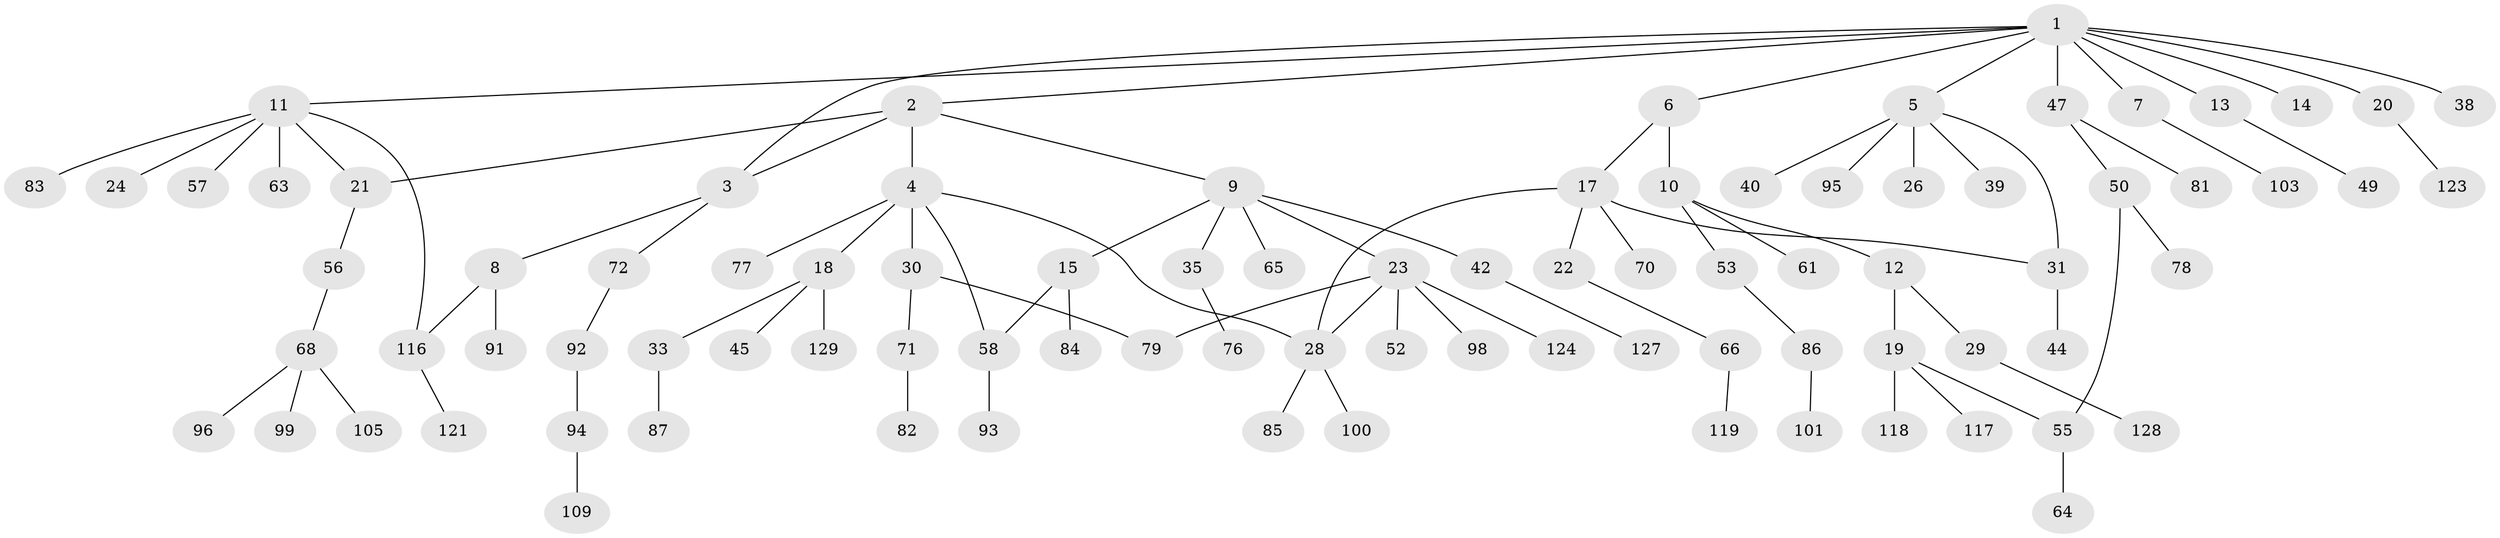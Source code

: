 // original degree distribution, {9: 0.007751937984496124, 6: 0.007751937984496124, 4: 0.06976744186046512, 5: 0.046511627906976744, 3: 0.11627906976744186, 7: 0.015503875968992248, 2: 0.3178294573643411, 1: 0.4186046511627907}
// Generated by graph-tools (version 1.1) at 2025/41/03/06/25 10:41:26]
// undirected, 88 vertices, 96 edges
graph export_dot {
graph [start="1"]
  node [color=gray90,style=filled];
  1 [super="+36"];
  2 [super="+62"];
  3 [super="+16"];
  4 [super="+41"];
  5 [super="+32"];
  6 [super="+54"];
  7 [super="+111"];
  8 [super="+46"];
  9 [super="+73"];
  10 [super="+102"];
  11 [super="+43"];
  12;
  13;
  14;
  15 [super="+67"];
  17 [super="+25"];
  18 [super="+48"];
  19 [super="+108"];
  20;
  21 [super="+37"];
  22 [super="+27"];
  23 [super="+34"];
  24;
  26;
  28 [super="+60"];
  29 [super="+115"];
  30 [super="+51"];
  31 [super="+122"];
  33;
  35;
  38 [super="+90"];
  39 [super="+59"];
  40 [super="+69"];
  42 [super="+120"];
  44 [super="+112"];
  45;
  47 [super="+80"];
  49 [super="+110"];
  50 [super="+107"];
  52 [super="+75"];
  53;
  55 [super="+114"];
  56;
  57;
  58 [super="+89"];
  61;
  63 [super="+125"];
  64;
  65;
  66;
  68 [super="+74"];
  70;
  71;
  72;
  76;
  77;
  78;
  79;
  81 [super="+113"];
  82;
  83;
  84 [super="+88"];
  85;
  86 [super="+97"];
  87;
  91;
  92;
  93;
  94;
  95;
  96;
  98;
  99;
  100;
  101 [super="+106"];
  103 [super="+104"];
  105;
  109;
  116;
  117;
  118;
  119;
  121 [super="+126"];
  123;
  124;
  127;
  128;
  129;
  1 -- 2;
  1 -- 5;
  1 -- 6;
  1 -- 7;
  1 -- 11;
  1 -- 13;
  1 -- 14;
  1 -- 20;
  1 -- 38;
  1 -- 47;
  1 -- 3;
  2 -- 3;
  2 -- 4;
  2 -- 9;
  2 -- 21;
  3 -- 8;
  3 -- 72;
  4 -- 18;
  4 -- 30;
  4 -- 58;
  4 -- 77;
  4 -- 28;
  5 -- 26;
  5 -- 95;
  5 -- 40 [weight=2];
  5 -- 39;
  5 -- 31;
  6 -- 10;
  6 -- 17;
  7 -- 103;
  8 -- 116;
  8 -- 91;
  9 -- 15;
  9 -- 23;
  9 -- 35;
  9 -- 42;
  9 -- 65;
  10 -- 12;
  10 -- 53;
  10 -- 61;
  11 -- 24;
  11 -- 57;
  11 -- 63;
  11 -- 83;
  11 -- 21;
  11 -- 116;
  12 -- 19;
  12 -- 29;
  13 -- 49;
  15 -- 58;
  15 -- 84;
  17 -- 22;
  17 -- 31;
  17 -- 70;
  17 -- 28;
  18 -- 33;
  18 -- 45;
  18 -- 129;
  19 -- 55;
  19 -- 118;
  19 -- 117;
  20 -- 123;
  21 -- 56;
  22 -- 66;
  23 -- 98;
  23 -- 124;
  23 -- 52;
  23 -- 28;
  23 -- 79;
  28 -- 85;
  28 -- 100;
  29 -- 128;
  30 -- 71;
  30 -- 79;
  31 -- 44;
  33 -- 87;
  35 -- 76;
  42 -- 127;
  47 -- 50;
  47 -- 81;
  50 -- 78;
  50 -- 55;
  53 -- 86;
  55 -- 64;
  56 -- 68;
  58 -- 93;
  66 -- 119;
  68 -- 105;
  68 -- 96;
  68 -- 99;
  71 -- 82;
  72 -- 92;
  86 -- 101;
  92 -- 94;
  94 -- 109;
  116 -- 121;
}
